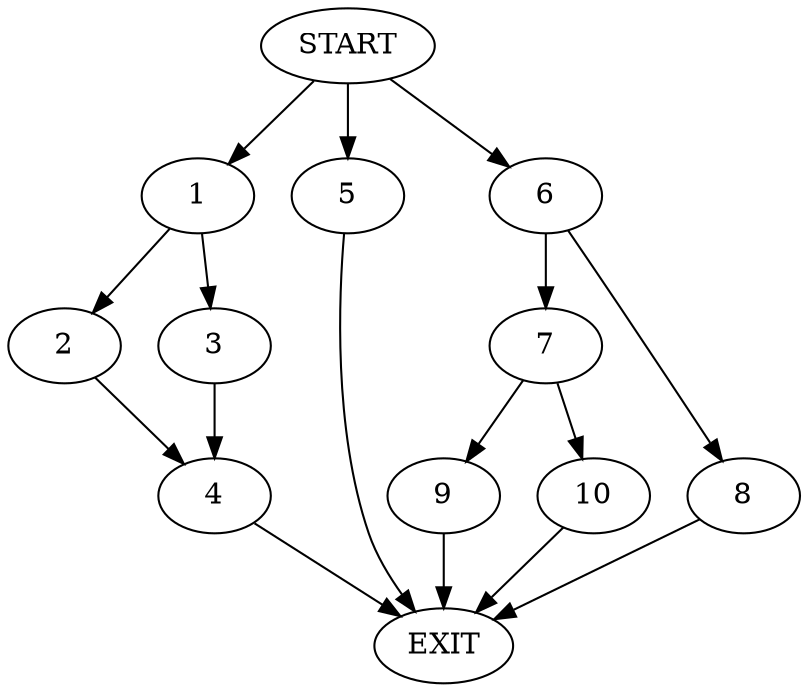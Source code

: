 digraph {
0 [label="START"]
11 [label="EXIT"]
0 -> 1
1 -> 2
1 -> 3
3 -> 4
2 -> 4
4 -> 11
0 -> 5
5 -> 11
0 -> 6
6 -> 7
6 -> 8
8 -> 11
7 -> 9
7 -> 10
10 -> 11
9 -> 11
}
